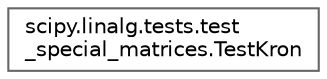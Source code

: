 digraph "Graphical Class Hierarchy"
{
 // LATEX_PDF_SIZE
  bgcolor="transparent";
  edge [fontname=Helvetica,fontsize=10,labelfontname=Helvetica,labelfontsize=10];
  node [fontname=Helvetica,fontsize=10,shape=box,height=0.2,width=0.4];
  rankdir="LR";
  Node0 [id="Node000000",label="scipy.linalg.tests.test\l_special_matrices.TestKron",height=0.2,width=0.4,color="grey40", fillcolor="white", style="filled",URL="$d0/daf/classscipy_1_1linalg_1_1tests_1_1test__special__matrices_1_1TestKron.html",tooltip=" "];
}
